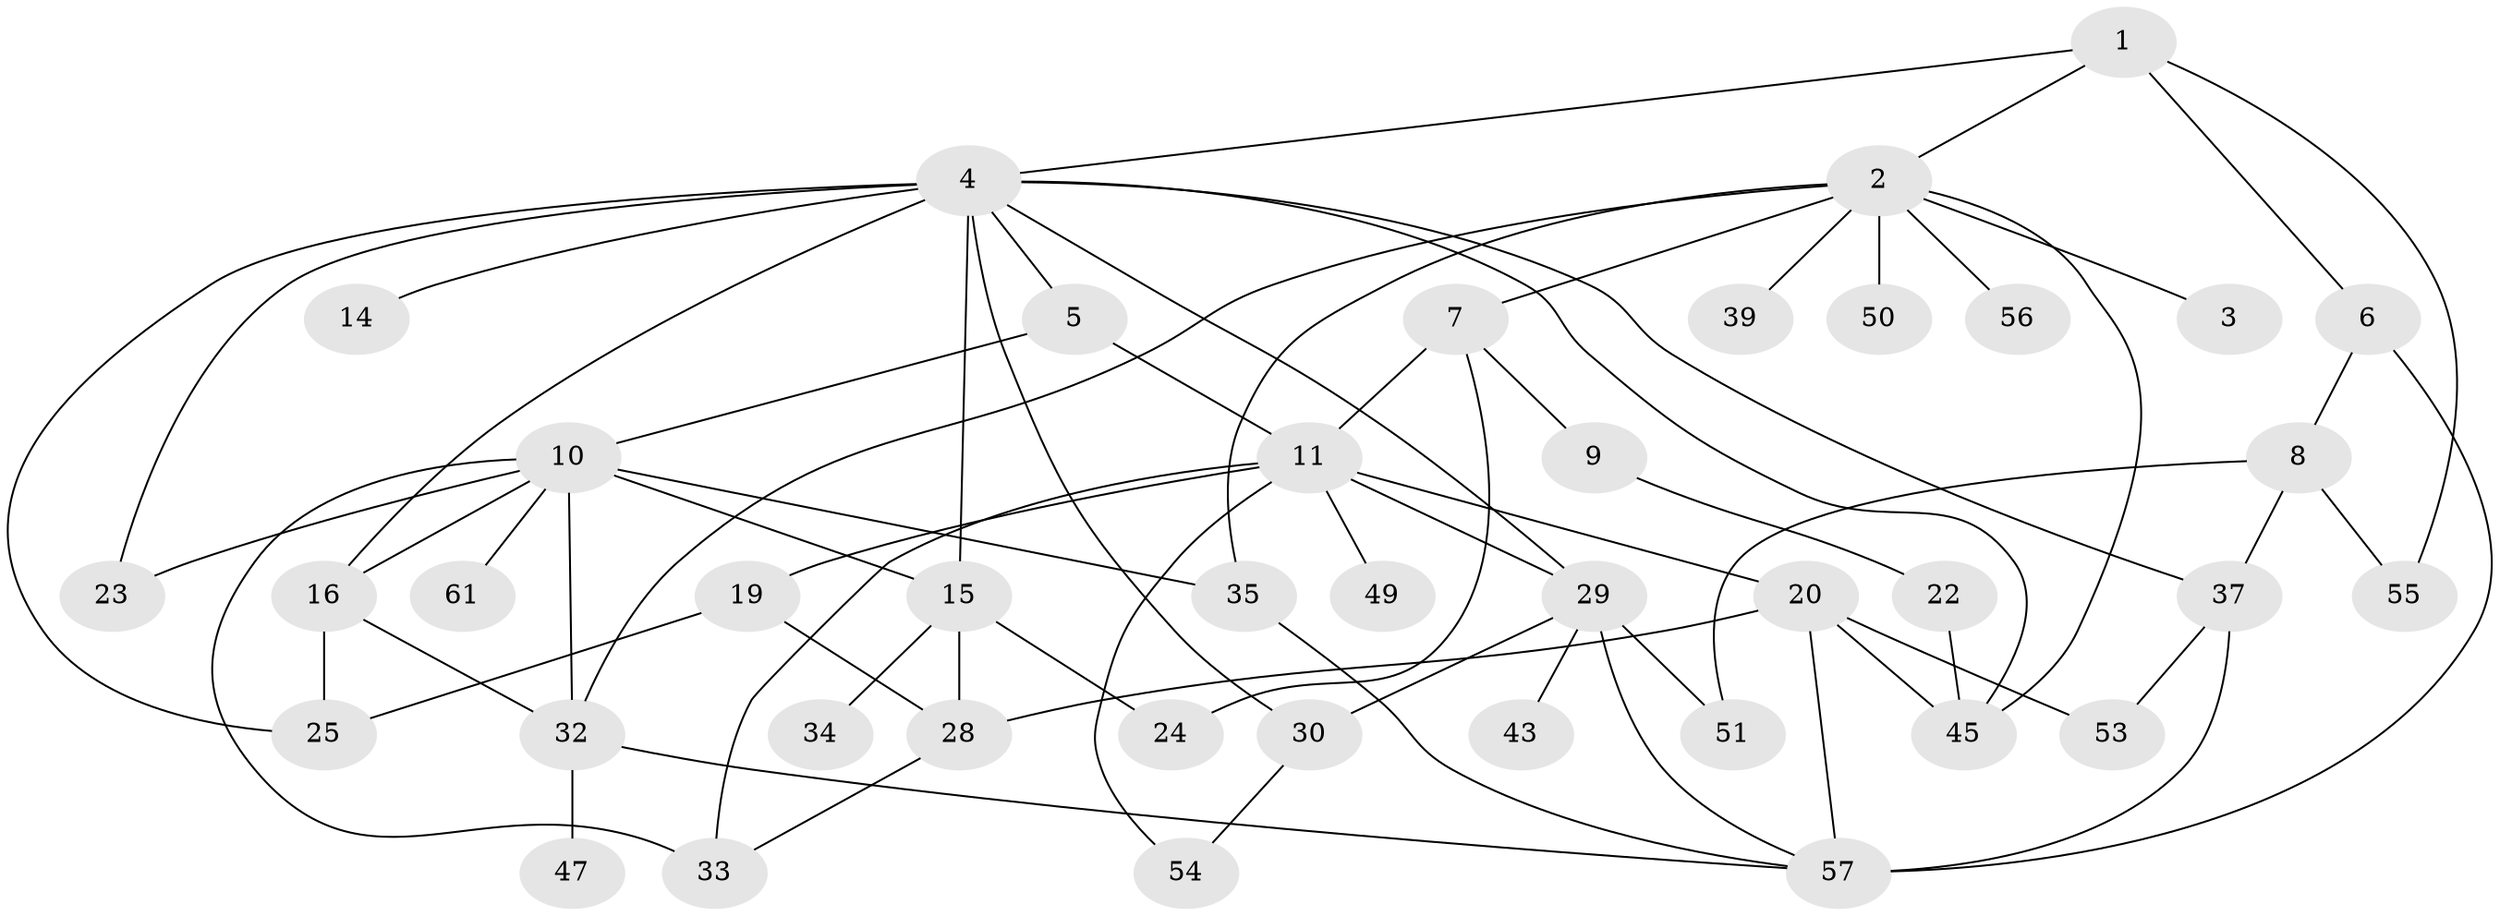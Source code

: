 // original degree distribution, {4: 0.13114754098360656, 8: 0.04918032786885246, 1: 0.18032786885245902, 3: 0.26229508196721313, 2: 0.29508196721311475, 7: 0.03278688524590164, 5: 0.04918032786885246}
// Generated by graph-tools (version 1.1) at 2025/41/03/06/25 10:41:30]
// undirected, 41 vertices, 69 edges
graph export_dot {
graph [start="1"]
  node [color=gray90,style=filled];
  1 [super="+13"];
  2 [super="+27"];
  3;
  4 [super="+36"];
  5 [super="+26"];
  6;
  7;
  8 [super="+12"];
  9;
  10 [super="+17"];
  11 [super="+18"];
  14;
  15 [super="+21"];
  16;
  19;
  20 [super="+38"];
  22 [super="+40"];
  23;
  24 [super="+42"];
  25 [super="+46"];
  28 [super="+31"];
  29 [super="+41"];
  30;
  32 [super="+44"];
  33;
  34;
  35 [super="+58"];
  37 [super="+59"];
  39;
  43;
  45 [super="+48"];
  47;
  49;
  50;
  51 [super="+52"];
  53;
  54;
  55;
  56;
  57 [super="+60"];
  61;
  1 -- 2;
  1 -- 4;
  1 -- 6;
  1 -- 55;
  2 -- 3;
  2 -- 7;
  2 -- 50;
  2 -- 56;
  2 -- 45;
  2 -- 32;
  2 -- 39;
  2 -- 35;
  4 -- 5;
  4 -- 14;
  4 -- 16;
  4 -- 30;
  4 -- 37;
  4 -- 29;
  4 -- 23;
  4 -- 15;
  4 -- 45;
  4 -- 25;
  5 -- 10;
  5 -- 11;
  6 -- 8;
  6 -- 57;
  7 -- 9;
  7 -- 11;
  7 -- 24;
  8 -- 51;
  8 -- 37;
  8 -- 55;
  9 -- 22;
  10 -- 15;
  10 -- 23;
  10 -- 32;
  10 -- 61;
  10 -- 33;
  10 -- 16;
  10 -- 35;
  11 -- 29;
  11 -- 33;
  11 -- 49;
  11 -- 19;
  11 -- 20;
  11 -- 54;
  15 -- 24;
  15 -- 34;
  15 -- 28;
  16 -- 25;
  16 -- 32;
  19 -- 28;
  19 -- 25;
  20 -- 45;
  20 -- 57;
  20 -- 53;
  20 -- 28;
  22 -- 45;
  28 -- 33;
  29 -- 51;
  29 -- 57;
  29 -- 43;
  29 -- 30;
  30 -- 54;
  32 -- 47;
  32 -- 57;
  35 -- 57;
  37 -- 57 [weight=2];
  37 -- 53;
}
